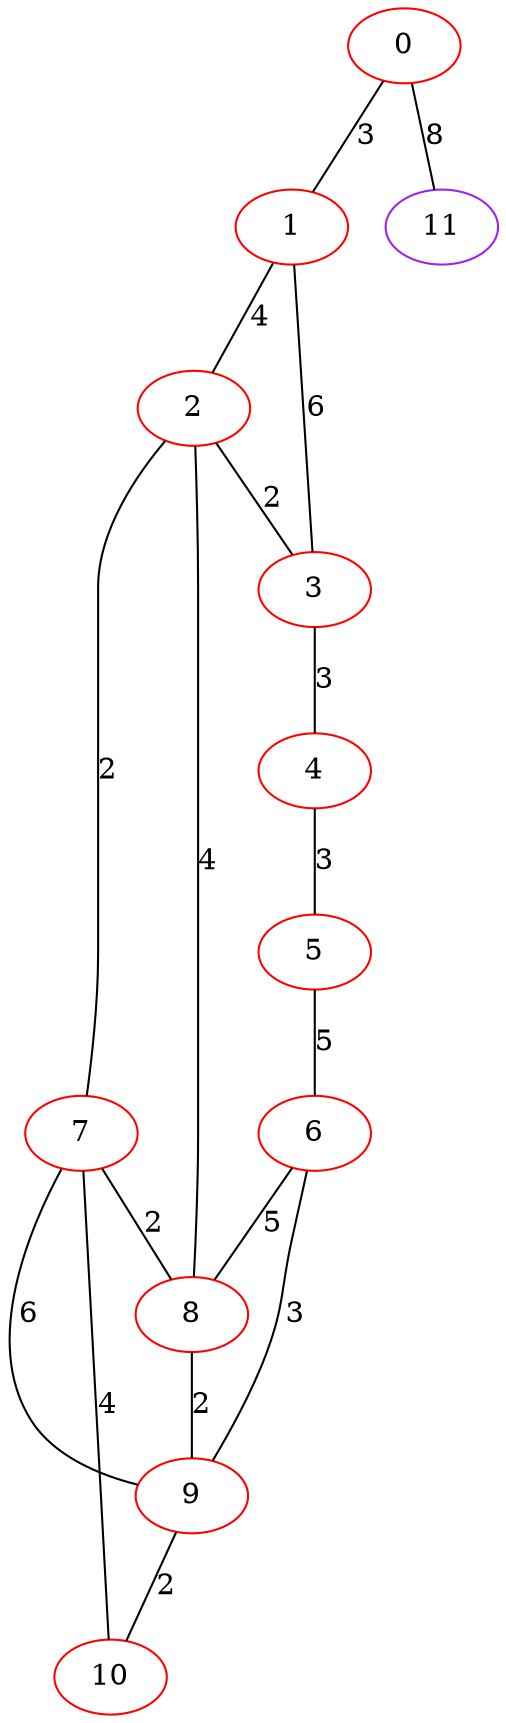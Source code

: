 graph "" {
0 [color=red, weight=1];
1 [color=red, weight=1];
2 [color=red, weight=1];
3 [color=red, weight=1];
4 [color=red, weight=1];
5 [color=red, weight=1];
6 [color=red, weight=1];
7 [color=red, weight=1];
8 [color=red, weight=1];
9 [color=red, weight=1];
10 [color=red, weight=1];
11 [color=purple, weight=4];
0 -- 1  [key=0, label=3];
0 -- 11  [key=0, label=8];
1 -- 2  [key=0, label=4];
1 -- 3  [key=0, label=6];
2 -- 8  [key=0, label=4];
2 -- 3  [key=0, label=2];
2 -- 7  [key=0, label=2];
3 -- 4  [key=0, label=3];
4 -- 5  [key=0, label=3];
5 -- 6  [key=0, label=5];
6 -- 8  [key=0, label=5];
6 -- 9  [key=0, label=3];
7 -- 8  [key=0, label=2];
7 -- 9  [key=0, label=6];
7 -- 10  [key=0, label=4];
8 -- 9  [key=0, label=2];
9 -- 10  [key=0, label=2];
}
